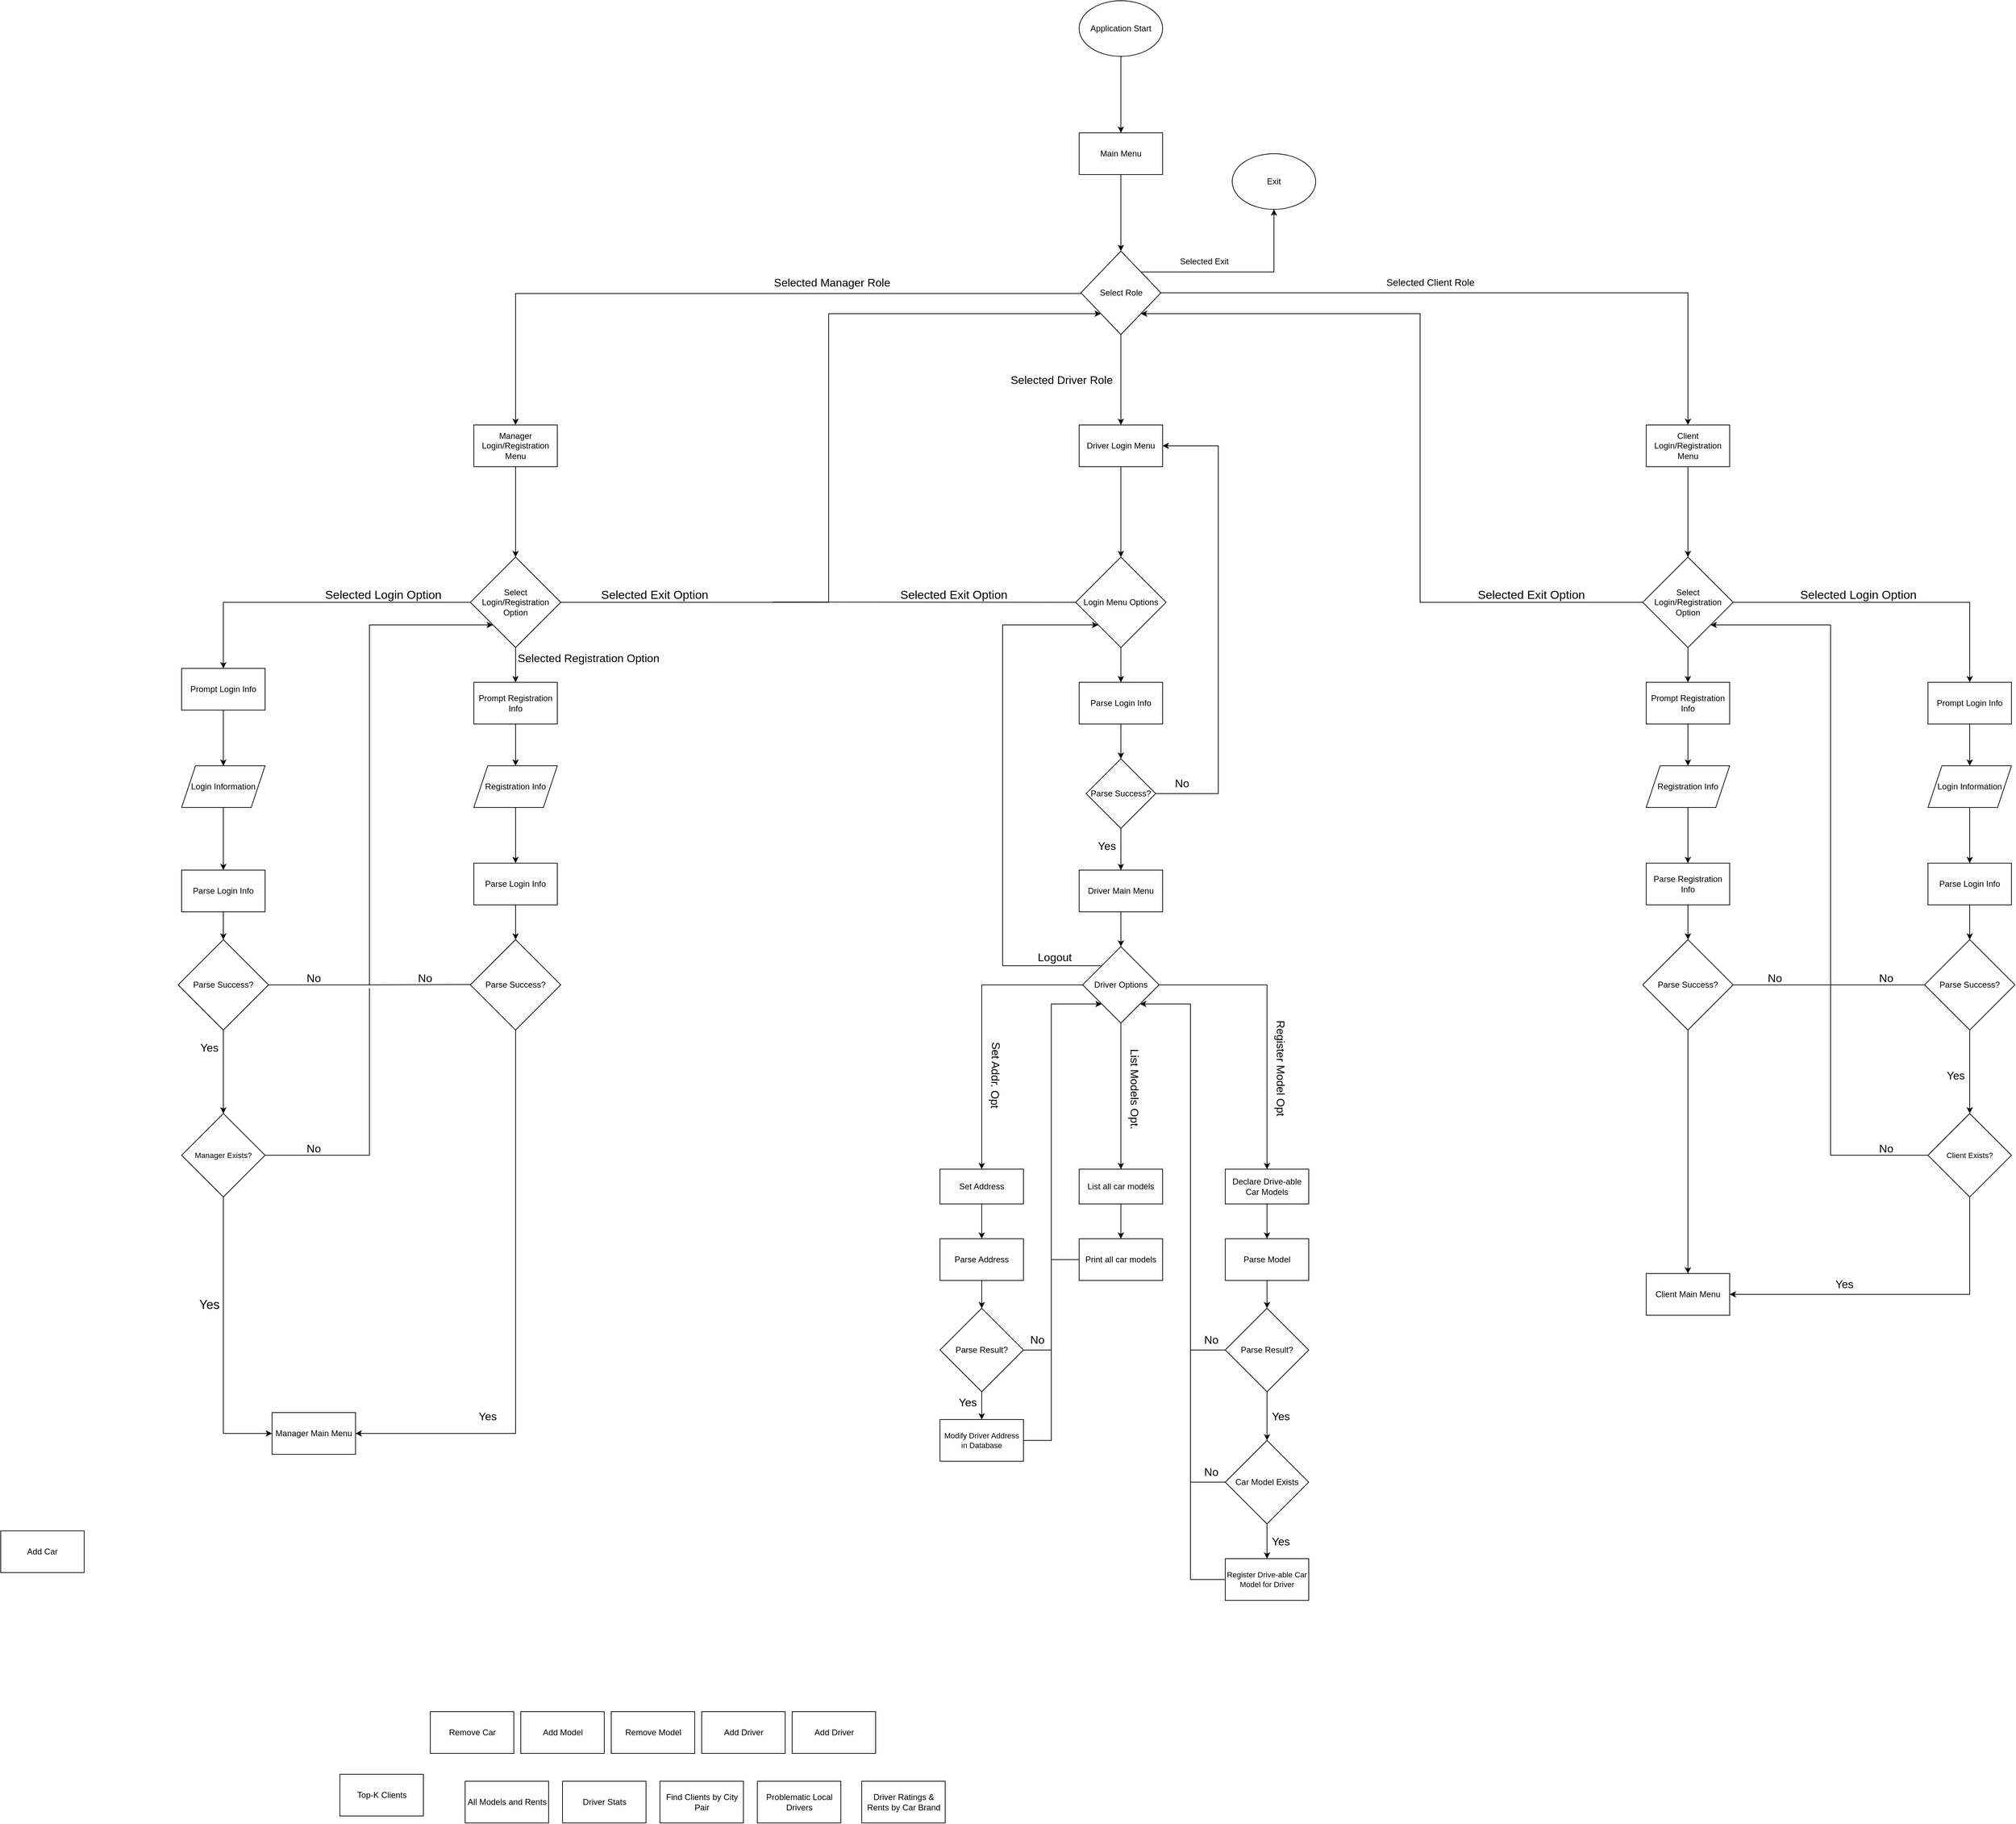 <mxfile version="26.2.14">
  <diagram name="Page-1" id="zWhLEK9Pwo0xhZoRzAsr">
    <mxGraphModel grid="1" page="1" gridSize="10" guides="1" tooltips="1" connect="1" arrows="1" fold="1" pageScale="1" pageWidth="850" pageHeight="1100" math="0" shadow="0">
      <root>
        <mxCell id="0" />
        <mxCell id="1" parent="0" />
        <mxCell id="ALfVOslOlbPku7FaXqLe-3" style="edgeStyle=orthogonalEdgeStyle;rounded=0;orthogonalLoop=1;jettySize=auto;html=1;entryX=0.5;entryY=0;entryDx=0;entryDy=0;" edge="1" parent="1" source="ALfVOslOlbPku7FaXqLe-1" target="ALfVOslOlbPku7FaXqLe-2">
          <mxGeometry relative="1" as="geometry" />
        </mxCell>
        <mxCell id="ALfVOslOlbPku7FaXqLe-1" value="Application Start" style="ellipse;whiteSpace=wrap;html=1;" vertex="1" parent="1">
          <mxGeometry x="360" width="120" height="80" as="geometry" />
        </mxCell>
        <mxCell id="ALfVOslOlbPku7FaXqLe-18" style="edgeStyle=orthogonalEdgeStyle;rounded=0;orthogonalLoop=1;jettySize=auto;html=1;entryX=0.5;entryY=0;entryDx=0;entryDy=0;" edge="1" parent="1" source="ALfVOslOlbPku7FaXqLe-2" target="ALfVOslOlbPku7FaXqLe-4">
          <mxGeometry relative="1" as="geometry" />
        </mxCell>
        <mxCell id="ALfVOslOlbPku7FaXqLe-2" value="Main Menu" style="rounded=0;whiteSpace=wrap;html=1;" vertex="1" parent="1">
          <mxGeometry x="360" y="190" width="120" height="60" as="geometry" />
        </mxCell>
        <mxCell id="ALfVOslOlbPku7FaXqLe-5" style="edgeStyle=orthogonalEdgeStyle;rounded=0;orthogonalLoop=1;jettySize=auto;html=1;entryX=0.5;entryY=0;entryDx=0;entryDy=0;" edge="1" parent="1" target="ALfVOslOlbPku7FaXqLe-13">
          <mxGeometry relative="1" as="geometry">
            <mxPoint x="-360" y="570" as="targetPoint" />
            <mxPoint x="362.5" y="420" as="sourcePoint" />
            <Array as="points">
              <mxPoint x="363" y="421" />
              <mxPoint x="-450" y="421" />
            </Array>
          </mxGeometry>
        </mxCell>
        <mxCell id="ALfVOslOlbPku7FaXqLe-17" style="edgeStyle=orthogonalEdgeStyle;rounded=0;orthogonalLoop=1;jettySize=auto;html=1;entryX=0.5;entryY=0;entryDx=0;entryDy=0;" edge="1" parent="1" source="ALfVOslOlbPku7FaXqLe-4" target="ALfVOslOlbPku7FaXqLe-15">
          <mxGeometry relative="1" as="geometry" />
        </mxCell>
        <mxCell id="ALfVOslOlbPku7FaXqLe-19" style="edgeStyle=orthogonalEdgeStyle;rounded=0;orthogonalLoop=1;jettySize=auto;html=1;entryX=0.5;entryY=0;entryDx=0;entryDy=0;" edge="1" parent="1" source="ALfVOslOlbPku7FaXqLe-4" target="ALfVOslOlbPku7FaXqLe-14">
          <mxGeometry relative="1" as="geometry" />
        </mxCell>
        <mxCell id="ALfVOslOlbPku7FaXqLe-23" style="edgeStyle=orthogonalEdgeStyle;rounded=0;orthogonalLoop=1;jettySize=auto;html=1;exitX=1;exitY=0;exitDx=0;exitDy=0;entryX=0.5;entryY=1;entryDx=0;entryDy=0;" edge="1" parent="1" source="ALfVOslOlbPku7FaXqLe-4" target="ALfVOslOlbPku7FaXqLe-21">
          <mxGeometry relative="1" as="geometry" />
        </mxCell>
        <mxCell id="ALfVOslOlbPku7FaXqLe-4" value="Select Role" style="rhombus;whiteSpace=wrap;html=1;" vertex="1" parent="1">
          <mxGeometry x="362.5" y="360" width="115" height="120" as="geometry" />
        </mxCell>
        <mxCell id="ALfVOslOlbPku7FaXqLe-6" value="Selected Manager Role" style="text;html=1;align=center;verticalAlign=middle;whiteSpace=wrap;rounded=0;fontSize=16;" vertex="1" parent="1">
          <mxGeometry x="-80" y="390" width="170" height="30" as="geometry" />
        </mxCell>
        <mxCell id="ALfVOslOlbPku7FaXqLe-9" value="Selected Driver Role" style="text;html=1;align=center;verticalAlign=middle;whiteSpace=wrap;rounded=0;fontSize=16;" vertex="1" parent="1">
          <mxGeometry x="260" y="530" width="150" height="30" as="geometry" />
        </mxCell>
        <mxCell id="ALfVOslOlbPku7FaXqLe-11" value="Selected Client Role" style="text;html=1;align=center;verticalAlign=middle;whiteSpace=wrap;rounded=0;fontSize=14;" vertex="1" parent="1">
          <mxGeometry x="790" y="390" width="150" height="30" as="geometry" />
        </mxCell>
        <mxCell id="ALfVOslOlbPku7FaXqLe-26" style="edgeStyle=orthogonalEdgeStyle;rounded=0;orthogonalLoop=1;jettySize=auto;html=1;entryX=0.5;entryY=0;entryDx=0;entryDy=0;" edge="1" parent="1" source="ALfVOslOlbPku7FaXqLe-13" target="ALfVOslOlbPku7FaXqLe-25">
          <mxGeometry relative="1" as="geometry" />
        </mxCell>
        <mxCell id="ALfVOslOlbPku7FaXqLe-13" value="Manager Login/Registration Menu" style="rounded=0;whiteSpace=wrap;html=1;" vertex="1" parent="1">
          <mxGeometry x="-510" y="610" width="120" height="60" as="geometry" />
        </mxCell>
        <mxCell id="ALfVOslOlbPku7FaXqLe-91" style="edgeStyle=orthogonalEdgeStyle;rounded=0;orthogonalLoop=1;jettySize=auto;html=1;entryX=0.5;entryY=0;entryDx=0;entryDy=0;" edge="1" parent="1" source="ALfVOslOlbPku7FaXqLe-14" target="ALfVOslOlbPku7FaXqLe-90">
          <mxGeometry relative="1" as="geometry" />
        </mxCell>
        <mxCell id="ALfVOslOlbPku7FaXqLe-14" value="Driver Login Menu" style="rounded=0;whiteSpace=wrap;html=1;" vertex="1" parent="1">
          <mxGeometry x="360" y="610" width="120" height="60" as="geometry" />
        </mxCell>
        <mxCell id="ALfVOslOlbPku7FaXqLe-149" style="edgeStyle=orthogonalEdgeStyle;rounded=0;orthogonalLoop=1;jettySize=auto;html=1;entryX=0.5;entryY=0;entryDx=0;entryDy=0;" edge="1" parent="1" source="ALfVOslOlbPku7FaXqLe-15" target="ALfVOslOlbPku7FaXqLe-115">
          <mxGeometry relative="1" as="geometry" />
        </mxCell>
        <mxCell id="ALfVOslOlbPku7FaXqLe-15" value="Client Login/Registration Menu" style="rounded=0;whiteSpace=wrap;html=1;" vertex="1" parent="1">
          <mxGeometry x="1175" y="610" width="120" height="60" as="geometry" />
        </mxCell>
        <mxCell id="ALfVOslOlbPku7FaXqLe-21" value="Exit" style="ellipse;whiteSpace=wrap;html=1;" vertex="1" parent="1">
          <mxGeometry x="580" y="220" width="120" height="80" as="geometry" />
        </mxCell>
        <mxCell id="ALfVOslOlbPku7FaXqLe-24" value="Selected Exit" style="text;html=1;align=center;verticalAlign=middle;whiteSpace=wrap;rounded=0;" vertex="1" parent="1">
          <mxGeometry x="500" y="360" width="80" height="30" as="geometry" />
        </mxCell>
        <mxCell id="ALfVOslOlbPku7FaXqLe-28" style="edgeStyle=orthogonalEdgeStyle;rounded=0;orthogonalLoop=1;jettySize=auto;html=1;entryX=0.5;entryY=0;entryDx=0;entryDy=0;" edge="1" parent="1" source="ALfVOslOlbPku7FaXqLe-25" target="ALfVOslOlbPku7FaXqLe-27">
          <mxGeometry relative="1" as="geometry" />
        </mxCell>
        <mxCell id="ALfVOslOlbPku7FaXqLe-39" style="edgeStyle=orthogonalEdgeStyle;rounded=0;orthogonalLoop=1;jettySize=auto;html=1;entryX=0.5;entryY=0;entryDx=0;entryDy=0;" edge="1" parent="1" source="ALfVOslOlbPku7FaXqLe-25" target="ALfVOslOlbPku7FaXqLe-38">
          <mxGeometry relative="1" as="geometry" />
        </mxCell>
        <mxCell id="ALfVOslOlbPku7FaXqLe-85" style="edgeStyle=orthogonalEdgeStyle;rounded=0;orthogonalLoop=1;jettySize=auto;html=1;exitX=1;exitY=0;exitDx=0;exitDy=0;entryX=0;entryY=1;entryDx=0;entryDy=0;" edge="1" parent="1" source="ALfVOslOlbPku7FaXqLe-25" target="ALfVOslOlbPku7FaXqLe-4">
          <mxGeometry relative="1" as="geometry">
            <Array as="points">
              <mxPoint x="-417" y="865" />
              <mxPoint y="865" />
              <mxPoint y="450" />
            </Array>
          </mxGeometry>
        </mxCell>
        <mxCell id="ALfVOslOlbPku7FaXqLe-25" value="Select Login/Registration Option" style="rhombus;whiteSpace=wrap;html=1;" vertex="1" parent="1">
          <mxGeometry x="-515" y="800" width="130" height="130" as="geometry" />
        </mxCell>
        <mxCell id="ALfVOslOlbPku7FaXqLe-31" style="edgeStyle=orthogonalEdgeStyle;rounded=0;orthogonalLoop=1;jettySize=auto;html=1;entryX=0.5;entryY=0;entryDx=0;entryDy=0;" edge="1" parent="1" source="ALfVOslOlbPku7FaXqLe-27" target="ALfVOslOlbPku7FaXqLe-30">
          <mxGeometry relative="1" as="geometry" />
        </mxCell>
        <mxCell id="ALfVOslOlbPku7FaXqLe-27" value="Prompt Login Info" style="rounded=0;whiteSpace=wrap;html=1;" vertex="1" parent="1">
          <mxGeometry x="-930" y="960" width="120" height="60" as="geometry" />
        </mxCell>
        <mxCell id="ALfVOslOlbPku7FaXqLe-29" value="Selected Login Option" style="text;html=1;align=center;verticalAlign=middle;whiteSpace=wrap;rounded=0;fontSize=17;" vertex="1" parent="1">
          <mxGeometry x="-730" y="840" width="180" height="30" as="geometry" />
        </mxCell>
        <mxCell id="ALfVOslOlbPku7FaXqLe-35" style="edgeStyle=orthogonalEdgeStyle;rounded=0;orthogonalLoop=1;jettySize=auto;html=1;entryX=0.5;entryY=0;entryDx=0;entryDy=0;" edge="1" parent="1" source="ALfVOslOlbPku7FaXqLe-30">
          <mxGeometry relative="1" as="geometry">
            <mxPoint x="-870" y="1250" as="targetPoint" />
          </mxGeometry>
        </mxCell>
        <mxCell id="ALfVOslOlbPku7FaXqLe-30" value="Login Information" style="shape=parallelogram;perimeter=parallelogramPerimeter;whiteSpace=wrap;html=1;fixedSize=1;" vertex="1" parent="1">
          <mxGeometry x="-930" y="1100" width="120" height="60" as="geometry" />
        </mxCell>
        <mxCell id="ALfVOslOlbPku7FaXqLe-41" style="edgeStyle=orthogonalEdgeStyle;rounded=0;orthogonalLoop=1;jettySize=auto;html=1;entryX=0.5;entryY=0;entryDx=0;entryDy=0;" edge="1" parent="1" source="ALfVOslOlbPku7FaXqLe-38" target="ALfVOslOlbPku7FaXqLe-40">
          <mxGeometry relative="1" as="geometry" />
        </mxCell>
        <mxCell id="ALfVOslOlbPku7FaXqLe-38" value="Prompt Registration Info" style="rounded=0;whiteSpace=wrap;html=1;" vertex="1" parent="1">
          <mxGeometry x="-510" y="980" width="120" height="60" as="geometry" />
        </mxCell>
        <mxCell id="ALfVOslOlbPku7FaXqLe-53" style="edgeStyle=orthogonalEdgeStyle;rounded=0;orthogonalLoop=1;jettySize=auto;html=1;" edge="1" parent="1" source="ALfVOslOlbPku7FaXqLe-40">
          <mxGeometry relative="1" as="geometry">
            <mxPoint x="-450" y="1240" as="targetPoint" />
          </mxGeometry>
        </mxCell>
        <mxCell id="ALfVOslOlbPku7FaXqLe-40" value="Registration Info" style="shape=parallelogram;perimeter=parallelogramPerimeter;whiteSpace=wrap;html=1;fixedSize=1;" vertex="1" parent="1">
          <mxGeometry x="-510" y="1100" width="120" height="60" as="geometry" />
        </mxCell>
        <mxCell id="ALfVOslOlbPku7FaXqLe-49" value="Manager Main Menu" style="rounded=0;whiteSpace=wrap;html=1;" vertex="1" parent="1">
          <mxGeometry x="-800" y="2030" width="120" height="60" as="geometry" />
        </mxCell>
        <mxCell id="ALfVOslOlbPku7FaXqLe-62" style="edgeStyle=orthogonalEdgeStyle;rounded=0;orthogonalLoop=1;jettySize=auto;html=1;entryX=0.5;entryY=0;entryDx=0;entryDy=0;" edge="1" parent="1" source="ALfVOslOlbPku7FaXqLe-60" target="ALfVOslOlbPku7FaXqLe-61">
          <mxGeometry relative="1" as="geometry" />
        </mxCell>
        <mxCell id="ALfVOslOlbPku7FaXqLe-60" value="Parse Login Info" style="rounded=0;whiteSpace=wrap;html=1;" vertex="1" parent="1">
          <mxGeometry x="-930" y="1250" width="120" height="60" as="geometry" />
        </mxCell>
        <mxCell id="ALfVOslOlbPku7FaXqLe-64" style="edgeStyle=orthogonalEdgeStyle;rounded=0;orthogonalLoop=1;jettySize=auto;html=1;entryX=0.5;entryY=0;entryDx=0;entryDy=0;" edge="1" parent="1" source="ALfVOslOlbPku7FaXqLe-61" target="ALfVOslOlbPku7FaXqLe-65">
          <mxGeometry relative="1" as="geometry">
            <mxPoint x="-870" y="1540" as="targetPoint" />
          </mxGeometry>
        </mxCell>
        <mxCell id="ALfVOslOlbPku7FaXqLe-67" style="edgeStyle=orthogonalEdgeStyle;rounded=0;orthogonalLoop=1;jettySize=auto;html=1;entryX=0;entryY=1;entryDx=0;entryDy=0;" edge="1" parent="1" source="ALfVOslOlbPku7FaXqLe-61" target="ALfVOslOlbPku7FaXqLe-25">
          <mxGeometry relative="1" as="geometry">
            <Array as="points">
              <mxPoint x="-660" y="1415" />
              <mxPoint x="-660" y="898" />
            </Array>
          </mxGeometry>
        </mxCell>
        <mxCell id="ALfVOslOlbPku7FaXqLe-61" value="Parse Success?" style="rhombus;whiteSpace=wrap;html=1;fontSize=12;align=center;verticalAlign=middle;labelBorderColor=none;textShadow=0;" vertex="1" parent="1">
          <mxGeometry x="-935" y="1350" width="130" height="130" as="geometry" />
        </mxCell>
        <mxCell id="ALfVOslOlbPku7FaXqLe-73" style="edgeStyle=orthogonalEdgeStyle;rounded=0;orthogonalLoop=1;jettySize=auto;html=1;entryX=0;entryY=0.5;entryDx=0;entryDy=0;" edge="1" parent="1" source="ALfVOslOlbPku7FaXqLe-65" target="ALfVOslOlbPku7FaXqLe-49">
          <mxGeometry relative="1" as="geometry">
            <Array as="points">
              <mxPoint x="-870" y="2060" />
            </Array>
          </mxGeometry>
        </mxCell>
        <mxCell id="ALfVOslOlbPku7FaXqLe-65" value="Manager Exists?" style="rhombus;whiteSpace=wrap;html=1;fontSize=11;" vertex="1" parent="1">
          <mxGeometry x="-930" y="1600" width="120" height="120" as="geometry" />
        </mxCell>
        <mxCell id="ALfVOslOlbPku7FaXqLe-68" value="No" style="text;html=1;align=center;verticalAlign=middle;whiteSpace=wrap;rounded=0;fontSize=16;" vertex="1" parent="1">
          <mxGeometry x="-770" y="1390" width="60" height="30" as="geometry" />
        </mxCell>
        <mxCell id="ALfVOslOlbPku7FaXqLe-69" value="Yes" style="text;html=1;align=center;verticalAlign=middle;whiteSpace=wrap;rounded=0;fontSize=16;" vertex="1" parent="1">
          <mxGeometry x="-920" y="1490" width="60" height="30" as="geometry" />
        </mxCell>
        <mxCell id="ALfVOslOlbPku7FaXqLe-72" value="No" style="text;html=1;align=center;verticalAlign=middle;whiteSpace=wrap;rounded=0;fontSize=16;" vertex="1" parent="1">
          <mxGeometry x="-770" y="1635" width="60" height="30" as="geometry" />
        </mxCell>
        <mxCell id="ALfVOslOlbPku7FaXqLe-74" value="Yes" style="text;html=1;align=center;verticalAlign=middle;whiteSpace=wrap;rounded=0;fontSize=18;" vertex="1" parent="1">
          <mxGeometry x="-920" y="1860" width="60" height="30" as="geometry" />
        </mxCell>
        <mxCell id="ALfVOslOlbPku7FaXqLe-81" style="edgeStyle=orthogonalEdgeStyle;rounded=0;orthogonalLoop=1;jettySize=auto;html=1;entryX=0.5;entryY=0;entryDx=0;entryDy=0;" edge="1" parent="1" source="ALfVOslOlbPku7FaXqLe-75" target="ALfVOslOlbPku7FaXqLe-76">
          <mxGeometry relative="1" as="geometry" />
        </mxCell>
        <mxCell id="ALfVOslOlbPku7FaXqLe-75" value="Parse Login Info" style="rounded=0;whiteSpace=wrap;html=1;" vertex="1" parent="1">
          <mxGeometry x="-510" y="1240" width="120" height="60" as="geometry" />
        </mxCell>
        <mxCell id="ALfVOslOlbPku7FaXqLe-221" style="edgeStyle=orthogonalEdgeStyle;rounded=0;orthogonalLoop=1;jettySize=auto;html=1;entryX=1;entryY=0.5;entryDx=0;entryDy=0;" edge="1" parent="1" source="ALfVOslOlbPku7FaXqLe-76" target="ALfVOslOlbPku7FaXqLe-49">
          <mxGeometry relative="1" as="geometry">
            <Array as="points">
              <mxPoint x="-450" y="2060" />
            </Array>
          </mxGeometry>
        </mxCell>
        <mxCell id="ALfVOslOlbPku7FaXqLe-76" value="Parse Success?" style="rhombus;whiteSpace=wrap;html=1;fontSize=12;align=center;verticalAlign=middle;labelBorderColor=none;textShadow=0;" vertex="1" parent="1">
          <mxGeometry x="-515" y="1350" width="130" height="130" as="geometry" />
        </mxCell>
        <mxCell id="ALfVOslOlbPku7FaXqLe-78" value="No" style="text;html=1;align=center;verticalAlign=middle;whiteSpace=wrap;rounded=0;fontSize=16;" vertex="1" parent="1">
          <mxGeometry x="-610" y="1390" width="60" height="30" as="geometry" />
        </mxCell>
        <mxCell id="ALfVOslOlbPku7FaXqLe-80" value="" style="endArrow=none;html=1;rounded=0;" edge="1" parent="1">
          <mxGeometry width="50" height="50" relative="1" as="geometry">
            <mxPoint x="-660" y="1415" as="sourcePoint" />
            <mxPoint x="-515" y="1414.5" as="targetPoint" />
          </mxGeometry>
        </mxCell>
        <mxCell id="ALfVOslOlbPku7FaXqLe-83" value="Yes" style="text;html=1;align=center;verticalAlign=middle;whiteSpace=wrap;rounded=0;fontSize=16;" vertex="1" parent="1">
          <mxGeometry x="-520" y="2020" width="60" height="30" as="geometry" />
        </mxCell>
        <mxCell id="ALfVOslOlbPku7FaXqLe-84" value="Selected Registration Option" style="text;html=1;align=center;verticalAlign=middle;whiteSpace=wrap;rounded=0;fontSize=16;" vertex="1" parent="1">
          <mxGeometry x="-450" y="930" width="210" height="30" as="geometry" />
        </mxCell>
        <mxCell id="ALfVOslOlbPku7FaXqLe-87" value="Selected Exit Option" style="text;html=1;align=center;verticalAlign=middle;whiteSpace=wrap;rounded=0;fontSize=17;" vertex="1" parent="1">
          <mxGeometry x="-340" y="840" width="180" height="30" as="geometry" />
        </mxCell>
        <mxCell id="ALfVOslOlbPku7FaXqLe-88" value="" style="endArrow=none;html=1;rounded=0;exitX=1;exitY=0.5;exitDx=0;exitDy=0;" edge="1" parent="1" source="ALfVOslOlbPku7FaXqLe-65">
          <mxGeometry width="50" height="50" relative="1" as="geometry">
            <mxPoint x="-760" y="1700" as="sourcePoint" />
            <mxPoint x="-660" y="1420" as="targetPoint" />
            <Array as="points">
              <mxPoint x="-660" y="1660" />
            </Array>
          </mxGeometry>
        </mxCell>
        <mxCell id="ALfVOslOlbPku7FaXqLe-98" style="edgeStyle=orthogonalEdgeStyle;rounded=0;orthogonalLoop=1;jettySize=auto;html=1;entryX=0.5;entryY=0;entryDx=0;entryDy=0;" edge="1" parent="1" source="ALfVOslOlbPku7FaXqLe-89" target="ALfVOslOlbPku7FaXqLe-95">
          <mxGeometry relative="1" as="geometry" />
        </mxCell>
        <mxCell id="ALfVOslOlbPku7FaXqLe-89" value="Parse Login Info" style="rounded=0;whiteSpace=wrap;html=1;" vertex="1" parent="1">
          <mxGeometry x="360" y="980" width="120" height="60" as="geometry" />
        </mxCell>
        <mxCell id="ALfVOslOlbPku7FaXqLe-94" style="edgeStyle=orthogonalEdgeStyle;rounded=0;orthogonalLoop=1;jettySize=auto;html=1;entryX=0.5;entryY=0;entryDx=0;entryDy=0;" edge="1" parent="1" source="ALfVOslOlbPku7FaXqLe-90" target="ALfVOslOlbPku7FaXqLe-89">
          <mxGeometry relative="1" as="geometry" />
        </mxCell>
        <mxCell id="ALfVOslOlbPku7FaXqLe-90" value="Login Menu Options" style="rhombus;whiteSpace=wrap;html=1;" vertex="1" parent="1">
          <mxGeometry x="355" y="800" width="130" height="130" as="geometry" />
        </mxCell>
        <mxCell id="ALfVOslOlbPku7FaXqLe-92" value="" style="endArrow=none;html=1;rounded=0;entryX=0;entryY=0.5;entryDx=0;entryDy=0;" edge="1" parent="1" target="ALfVOslOlbPku7FaXqLe-90">
          <mxGeometry width="50" height="50" relative="1" as="geometry">
            <mxPoint x="-80" y="864.58" as="sourcePoint" />
            <mxPoint x="370" y="864.58" as="targetPoint" />
          </mxGeometry>
        </mxCell>
        <mxCell id="ALfVOslOlbPku7FaXqLe-99" style="edgeStyle=orthogonalEdgeStyle;rounded=0;orthogonalLoop=1;jettySize=auto;html=1;entryX=1;entryY=0.5;entryDx=0;entryDy=0;" edge="1" parent="1" source="ALfVOslOlbPku7FaXqLe-95" target="ALfVOslOlbPku7FaXqLe-14">
          <mxGeometry relative="1" as="geometry">
            <Array as="points">
              <mxPoint x="560" y="1140" />
              <mxPoint x="560" y="640" />
            </Array>
          </mxGeometry>
        </mxCell>
        <mxCell id="ALfVOslOlbPku7FaXqLe-102" style="edgeStyle=orthogonalEdgeStyle;rounded=0;orthogonalLoop=1;jettySize=auto;html=1;entryX=0.5;entryY=0;entryDx=0;entryDy=0;" edge="1" parent="1" source="ALfVOslOlbPku7FaXqLe-95" target="ALfVOslOlbPku7FaXqLe-101">
          <mxGeometry relative="1" as="geometry" />
        </mxCell>
        <mxCell id="ALfVOslOlbPku7FaXqLe-95" value="Parse Success?" style="rhombus;whiteSpace=wrap;html=1;" vertex="1" parent="1">
          <mxGeometry x="370" y="1090" width="100" height="100" as="geometry" />
        </mxCell>
        <mxCell id="ALfVOslOlbPku7FaXqLe-100" value="No" style="text;html=1;align=center;verticalAlign=middle;whiteSpace=wrap;rounded=0;fontSize=16;" vertex="1" parent="1">
          <mxGeometry x="477.5" y="1110" width="60" height="30" as="geometry" />
        </mxCell>
        <mxCell id="ALfVOslOlbPku7FaXqLe-164" style="edgeStyle=orthogonalEdgeStyle;rounded=0;orthogonalLoop=1;jettySize=auto;html=1;entryX=0.5;entryY=0;entryDx=0;entryDy=0;" edge="1" parent="1" source="ALfVOslOlbPku7FaXqLe-101" target="ALfVOslOlbPku7FaXqLe-163">
          <mxGeometry relative="1" as="geometry" />
        </mxCell>
        <mxCell id="ALfVOslOlbPku7FaXqLe-101" value="Driver Main Menu" style="rounded=0;whiteSpace=wrap;html=1;" vertex="1" parent="1">
          <mxGeometry x="360" y="1250" width="120" height="60" as="geometry" />
        </mxCell>
        <mxCell id="ALfVOslOlbPku7FaXqLe-103" value="Yes" style="text;html=1;align=center;verticalAlign=middle;whiteSpace=wrap;rounded=0;fontSize=16;" vertex="1" parent="1">
          <mxGeometry x="370" y="1200" width="60" height="30" as="geometry" />
        </mxCell>
        <mxCell id="ALfVOslOlbPku7FaXqLe-113" style="edgeStyle=orthogonalEdgeStyle;rounded=0;orthogonalLoop=1;jettySize=auto;html=1;entryX=0.5;entryY=0;entryDx=0;entryDy=0;" edge="1" parent="1" source="ALfVOslOlbPku7FaXqLe-115" target="ALfVOslOlbPku7FaXqLe-117">
          <mxGeometry relative="1" as="geometry" />
        </mxCell>
        <mxCell id="ALfVOslOlbPku7FaXqLe-114" style="edgeStyle=orthogonalEdgeStyle;rounded=0;orthogonalLoop=1;jettySize=auto;html=1;entryX=0.5;entryY=0;entryDx=0;entryDy=0;" edge="1" parent="1" source="ALfVOslOlbPku7FaXqLe-115" target="ALfVOslOlbPku7FaXqLe-122">
          <mxGeometry relative="1" as="geometry" />
        </mxCell>
        <mxCell id="ALfVOslOlbPku7FaXqLe-152" style="edgeStyle=orthogonalEdgeStyle;rounded=0;orthogonalLoop=1;jettySize=auto;html=1;entryX=1;entryY=1;entryDx=0;entryDy=0;" edge="1" parent="1" source="ALfVOslOlbPku7FaXqLe-115" target="ALfVOslOlbPku7FaXqLe-4">
          <mxGeometry relative="1" as="geometry">
            <Array as="points">
              <mxPoint x="850" y="865" />
              <mxPoint x="850" y="450" />
            </Array>
          </mxGeometry>
        </mxCell>
        <mxCell id="ALfVOslOlbPku7FaXqLe-115" value="Select Login/Registration Option" style="rhombus;whiteSpace=wrap;html=1;" vertex="1" parent="1">
          <mxGeometry x="1170" y="800" width="130" height="130" as="geometry" />
        </mxCell>
        <mxCell id="ALfVOslOlbPku7FaXqLe-116" style="edgeStyle=orthogonalEdgeStyle;rounded=0;orthogonalLoop=1;jettySize=auto;html=1;entryX=0.5;entryY=0;entryDx=0;entryDy=0;" edge="1" parent="1" source="ALfVOslOlbPku7FaXqLe-117" target="ALfVOslOlbPku7FaXqLe-120">
          <mxGeometry relative="1" as="geometry" />
        </mxCell>
        <mxCell id="ALfVOslOlbPku7FaXqLe-117" value="Prompt Login Info" style="rounded=0;whiteSpace=wrap;html=1;" vertex="1" parent="1">
          <mxGeometry x="1580" y="980" width="120" height="60" as="geometry" />
        </mxCell>
        <mxCell id="ALfVOslOlbPku7FaXqLe-147" style="edgeStyle=orthogonalEdgeStyle;rounded=0;orthogonalLoop=1;jettySize=auto;html=1;entryX=0.5;entryY=0;entryDx=0;entryDy=0;" edge="1" parent="1" source="ALfVOslOlbPku7FaXqLe-120" target="ALfVOslOlbPku7FaXqLe-127">
          <mxGeometry relative="1" as="geometry" />
        </mxCell>
        <mxCell id="ALfVOslOlbPku7FaXqLe-120" value="Login Information" style="shape=parallelogram;perimeter=parallelogramPerimeter;whiteSpace=wrap;html=1;fixedSize=1;" vertex="1" parent="1">
          <mxGeometry x="1580" y="1100" width="120" height="60" as="geometry" />
        </mxCell>
        <mxCell id="ALfVOslOlbPku7FaXqLe-121" style="edgeStyle=orthogonalEdgeStyle;rounded=0;orthogonalLoop=1;jettySize=auto;html=1;entryX=0.5;entryY=0;entryDx=0;entryDy=0;" edge="1" parent="1" source="ALfVOslOlbPku7FaXqLe-122" target="ALfVOslOlbPku7FaXqLe-124">
          <mxGeometry relative="1" as="geometry" />
        </mxCell>
        <mxCell id="ALfVOslOlbPku7FaXqLe-122" value="Prompt Registration Info" style="rounded=0;whiteSpace=wrap;html=1;" vertex="1" parent="1">
          <mxGeometry x="1175" y="980" width="120" height="60" as="geometry" />
        </mxCell>
        <mxCell id="ALfVOslOlbPku7FaXqLe-123" style="edgeStyle=orthogonalEdgeStyle;rounded=0;orthogonalLoop=1;jettySize=auto;html=1;" edge="1" parent="1" source="ALfVOslOlbPku7FaXqLe-124">
          <mxGeometry relative="1" as="geometry">
            <mxPoint x="1235" y="1240" as="targetPoint" />
          </mxGeometry>
        </mxCell>
        <mxCell id="ALfVOslOlbPku7FaXqLe-124" value="Registration Info" style="shape=parallelogram;perimeter=parallelogramPerimeter;whiteSpace=wrap;html=1;fixedSize=1;" vertex="1" parent="1">
          <mxGeometry x="1175" y="1100" width="120" height="60" as="geometry" />
        </mxCell>
        <mxCell id="ALfVOslOlbPku7FaXqLe-125" value="Client Main Menu" style="rounded=0;whiteSpace=wrap;html=1;" vertex="1" parent="1">
          <mxGeometry x="1175" y="1830" width="120" height="60" as="geometry" />
        </mxCell>
        <mxCell id="ALfVOslOlbPku7FaXqLe-126" style="edgeStyle=orthogonalEdgeStyle;rounded=0;orthogonalLoop=1;jettySize=auto;html=1;entryX=0.5;entryY=0;entryDx=0;entryDy=0;" edge="1" parent="1" source="ALfVOslOlbPku7FaXqLe-127" target="ALfVOslOlbPku7FaXqLe-130">
          <mxGeometry relative="1" as="geometry" />
        </mxCell>
        <mxCell id="ALfVOslOlbPku7FaXqLe-127" value="Parse Login Info" style="rounded=0;whiteSpace=wrap;html=1;" vertex="1" parent="1">
          <mxGeometry x="1580" y="1240" width="120" height="60" as="geometry" />
        </mxCell>
        <mxCell id="ALfVOslOlbPku7FaXqLe-128" style="edgeStyle=orthogonalEdgeStyle;rounded=0;orthogonalLoop=1;jettySize=auto;html=1;entryX=0.5;entryY=0;entryDx=0;entryDy=0;" edge="1" parent="1" source="ALfVOslOlbPku7FaXqLe-130" target="ALfVOslOlbPku7FaXqLe-132">
          <mxGeometry relative="1" as="geometry">
            <mxPoint x="1640" y="1540" as="targetPoint" />
          </mxGeometry>
        </mxCell>
        <mxCell id="ALfVOslOlbPku7FaXqLe-150" style="edgeStyle=orthogonalEdgeStyle;rounded=0;orthogonalLoop=1;jettySize=auto;html=1;entryX=1;entryY=1;entryDx=0;entryDy=0;" edge="1" parent="1" source="ALfVOslOlbPku7FaXqLe-130" target="ALfVOslOlbPku7FaXqLe-115">
          <mxGeometry relative="1" as="geometry">
            <Array as="points">
              <mxPoint x="1440" y="1415" />
              <mxPoint x="1440" y="898" />
            </Array>
          </mxGeometry>
        </mxCell>
        <mxCell id="ALfVOslOlbPku7FaXqLe-130" value="Parse Success?" style="rhombus;whiteSpace=wrap;html=1;fontSize=12;align=center;verticalAlign=middle;labelBorderColor=none;textShadow=0;" vertex="1" parent="1">
          <mxGeometry x="1575" y="1350" width="130" height="130" as="geometry" />
        </mxCell>
        <mxCell id="ALfVOslOlbPku7FaXqLe-161" style="edgeStyle=orthogonalEdgeStyle;rounded=0;orthogonalLoop=1;jettySize=auto;html=1;entryX=1;entryY=0.5;entryDx=0;entryDy=0;" edge="1" parent="1" source="ALfVOslOlbPku7FaXqLe-132" target="ALfVOslOlbPku7FaXqLe-125">
          <mxGeometry relative="1" as="geometry">
            <Array as="points">
              <mxPoint x="1640" y="1860" />
            </Array>
          </mxGeometry>
        </mxCell>
        <mxCell id="ALfVOslOlbPku7FaXqLe-132" value="Client Exists?" style="rhombus;whiteSpace=wrap;html=1;fontSize=11;" vertex="1" parent="1">
          <mxGeometry x="1580" y="1600" width="120" height="120" as="geometry" />
        </mxCell>
        <mxCell id="ALfVOslOlbPku7FaXqLe-134" value="Yes" style="text;html=1;align=center;verticalAlign=middle;whiteSpace=wrap;rounded=0;fontSize=16;" vertex="1" parent="1">
          <mxGeometry x="1590" y="1530" width="60" height="30" as="geometry" />
        </mxCell>
        <mxCell id="ALfVOslOlbPku7FaXqLe-137" style="edgeStyle=orthogonalEdgeStyle;rounded=0;orthogonalLoop=1;jettySize=auto;html=1;entryX=0.5;entryY=0;entryDx=0;entryDy=0;" edge="1" parent="1" source="ALfVOslOlbPku7FaXqLe-138" target="ALfVOslOlbPku7FaXqLe-140">
          <mxGeometry relative="1" as="geometry" />
        </mxCell>
        <mxCell id="ALfVOslOlbPku7FaXqLe-138" value="Parse Registration Info" style="rounded=0;whiteSpace=wrap;html=1;" vertex="1" parent="1">
          <mxGeometry x="1175" y="1240" width="120" height="60" as="geometry" />
        </mxCell>
        <mxCell id="ALfVOslOlbPku7FaXqLe-139" style="edgeStyle=orthogonalEdgeStyle;rounded=0;orthogonalLoop=1;jettySize=auto;html=1;entryX=0.5;entryY=0;entryDx=0;entryDy=0;" edge="1" parent="1" source="ALfVOslOlbPku7FaXqLe-140" target="ALfVOslOlbPku7FaXqLe-125">
          <mxGeometry relative="1" as="geometry" />
        </mxCell>
        <mxCell id="ALfVOslOlbPku7FaXqLe-140" value="Parse Success?" style="rhombus;whiteSpace=wrap;html=1;fontSize=12;align=center;verticalAlign=middle;labelBorderColor=none;textShadow=0;" vertex="1" parent="1">
          <mxGeometry x="1170" y="1350" width="130" height="130" as="geometry" />
        </mxCell>
        <mxCell id="ALfVOslOlbPku7FaXqLe-151" value="" style="endArrow=none;html=1;rounded=0;exitX=1;exitY=0.5;exitDx=0;exitDy=0;" edge="1" parent="1" source="ALfVOslOlbPku7FaXqLe-140">
          <mxGeometry width="50" height="50" relative="1" as="geometry">
            <mxPoint x="1330" y="1420" as="sourcePoint" />
            <mxPoint x="1440" y="1415" as="targetPoint" />
          </mxGeometry>
        </mxCell>
        <mxCell id="ALfVOslOlbPku7FaXqLe-154" value="No" style="text;html=1;align=center;verticalAlign=middle;whiteSpace=wrap;rounded=0;fontSize=16;" vertex="1" parent="1">
          <mxGeometry x="1330" y="1390" width="60" height="30" as="geometry" />
        </mxCell>
        <mxCell id="ALfVOslOlbPku7FaXqLe-155" value="No" style="text;html=1;align=center;verticalAlign=middle;whiteSpace=wrap;rounded=0;fontSize=16;" vertex="1" parent="1">
          <mxGeometry x="1490" y="1390" width="60" height="30" as="geometry" />
        </mxCell>
        <mxCell id="ALfVOslOlbPku7FaXqLe-156" value="Selected Login Option" style="text;html=1;align=center;verticalAlign=middle;whiteSpace=wrap;rounded=0;fontSize=17;" vertex="1" parent="1">
          <mxGeometry x="1390" y="840" width="180" height="30" as="geometry" />
        </mxCell>
        <mxCell id="ALfVOslOlbPku7FaXqLe-157" value="Selected Exit Option" style="text;html=1;align=center;verticalAlign=middle;whiteSpace=wrap;rounded=0;fontSize=17;" vertex="1" parent="1">
          <mxGeometry x="90" y="840" width="180" height="30" as="geometry" />
        </mxCell>
        <mxCell id="ALfVOslOlbPku7FaXqLe-158" value="Selected Exit Option" style="text;html=1;align=center;verticalAlign=middle;whiteSpace=wrap;rounded=0;fontSize=17;" vertex="1" parent="1">
          <mxGeometry x="920" y="840" width="180" height="30" as="geometry" />
        </mxCell>
        <mxCell id="ALfVOslOlbPku7FaXqLe-159" value="" style="endArrow=none;html=1;rounded=0;" edge="1" parent="1" source="ALfVOslOlbPku7FaXqLe-132">
          <mxGeometry width="50" height="50" relative="1" as="geometry">
            <mxPoint x="1509.289" y="1710" as="sourcePoint" />
            <mxPoint x="1440" y="1410" as="targetPoint" />
            <Array as="points">
              <mxPoint x="1440" y="1660" />
            </Array>
          </mxGeometry>
        </mxCell>
        <mxCell id="ALfVOslOlbPku7FaXqLe-160" value="No" style="text;html=1;align=center;verticalAlign=middle;whiteSpace=wrap;rounded=0;fontSize=16;" vertex="1" parent="1">
          <mxGeometry x="1490" y="1635" width="60" height="30" as="geometry" />
        </mxCell>
        <mxCell id="ALfVOslOlbPku7FaXqLe-162" value="Yes" style="text;html=1;align=center;verticalAlign=middle;whiteSpace=wrap;rounded=0;fontSize=16;" vertex="1" parent="1">
          <mxGeometry x="1430" y="1830" width="60" height="30" as="geometry" />
        </mxCell>
        <mxCell id="ALfVOslOlbPku7FaXqLe-168" style="edgeStyle=orthogonalEdgeStyle;rounded=0;orthogonalLoop=1;jettySize=auto;html=1;entryX=0.5;entryY=0;entryDx=0;entryDy=0;" edge="1" parent="1" source="ALfVOslOlbPku7FaXqLe-163" target="ALfVOslOlbPku7FaXqLe-165">
          <mxGeometry relative="1" as="geometry" />
        </mxCell>
        <mxCell id="ALfVOslOlbPku7FaXqLe-169" style="edgeStyle=orthogonalEdgeStyle;rounded=0;orthogonalLoop=1;jettySize=auto;html=1;entryX=0.5;entryY=0;entryDx=0;entryDy=0;" edge="1" parent="1" source="ALfVOslOlbPku7FaXqLe-163" target="ALfVOslOlbPku7FaXqLe-166">
          <mxGeometry relative="1" as="geometry" />
        </mxCell>
        <mxCell id="ALfVOslOlbPku7FaXqLe-170" style="edgeStyle=orthogonalEdgeStyle;rounded=0;orthogonalLoop=1;jettySize=auto;html=1;entryX=0.5;entryY=0;entryDx=0;entryDy=0;" edge="1" parent="1" source="ALfVOslOlbPku7FaXqLe-163" target="ALfVOslOlbPku7FaXqLe-167">
          <mxGeometry relative="1" as="geometry" />
        </mxCell>
        <mxCell id="ALfVOslOlbPku7FaXqLe-171" style="edgeStyle=orthogonalEdgeStyle;rounded=0;orthogonalLoop=1;jettySize=auto;html=1;exitX=0;exitY=0;exitDx=0;exitDy=0;entryX=0;entryY=1;entryDx=0;entryDy=0;" edge="1" parent="1" source="ALfVOslOlbPku7FaXqLe-163" target="ALfVOslOlbPku7FaXqLe-90">
          <mxGeometry relative="1" as="geometry">
            <Array as="points">
              <mxPoint x="250" y="1388" />
              <mxPoint x="250" y="898" />
            </Array>
          </mxGeometry>
        </mxCell>
        <mxCell id="ALfVOslOlbPku7FaXqLe-163" value="Driver Options" style="rhombus;whiteSpace=wrap;html=1;" vertex="1" parent="1">
          <mxGeometry x="365" y="1360" width="110" height="110" as="geometry" />
        </mxCell>
        <mxCell id="ALfVOslOlbPku7FaXqLe-180" style="edgeStyle=orthogonalEdgeStyle;rounded=0;orthogonalLoop=1;jettySize=auto;html=1;entryX=0.5;entryY=0;entryDx=0;entryDy=0;" edge="1" parent="1" source="ALfVOslOlbPku7FaXqLe-165" target="ALfVOslOlbPku7FaXqLe-176">
          <mxGeometry relative="1" as="geometry" />
        </mxCell>
        <mxCell id="ALfVOslOlbPku7FaXqLe-165" value="Set Address" style="rounded=0;whiteSpace=wrap;html=1;" vertex="1" parent="1">
          <mxGeometry x="160" y="1680" width="120" height="50" as="geometry" />
        </mxCell>
        <mxCell id="ALfVOslOlbPku7FaXqLe-179" style="edgeStyle=orthogonalEdgeStyle;rounded=0;orthogonalLoop=1;jettySize=auto;html=1;entryX=0.5;entryY=0;entryDx=0;entryDy=0;" edge="1" parent="1" source="ALfVOslOlbPku7FaXqLe-166" target="ALfVOslOlbPku7FaXqLe-178">
          <mxGeometry relative="1" as="geometry" />
        </mxCell>
        <mxCell id="ALfVOslOlbPku7FaXqLe-166" value="List all car models" style="rounded=0;whiteSpace=wrap;html=1;" vertex="1" parent="1">
          <mxGeometry x="360" y="1680" width="120" height="50" as="geometry" />
        </mxCell>
        <mxCell id="ALfVOslOlbPku7FaXqLe-192" style="edgeStyle=orthogonalEdgeStyle;rounded=0;orthogonalLoop=1;jettySize=auto;html=1;entryX=0.5;entryY=0;entryDx=0;entryDy=0;" edge="1" parent="1" source="ALfVOslOlbPku7FaXqLe-167" target="ALfVOslOlbPku7FaXqLe-189">
          <mxGeometry relative="1" as="geometry" />
        </mxCell>
        <mxCell id="ALfVOslOlbPku7FaXqLe-167" value="Declare Drive-able Car Models" style="rounded=0;whiteSpace=wrap;html=1;" vertex="1" parent="1">
          <mxGeometry x="570" y="1680" width="120" height="50" as="geometry" />
        </mxCell>
        <mxCell id="ALfVOslOlbPku7FaXqLe-172" value="Logout" style="text;html=1;align=center;verticalAlign=middle;whiteSpace=wrap;rounded=0;fontSize=16;" vertex="1" parent="1">
          <mxGeometry x="295" y="1360" width="60" height="30" as="geometry" />
        </mxCell>
        <mxCell id="ALfVOslOlbPku7FaXqLe-173" value="Set Addr. Opt" style="text;html=1;align=center;verticalAlign=middle;whiteSpace=wrap;rounded=0;fontSize=16;rotation=91;" vertex="1" parent="1">
          <mxGeometry x="170" y="1530" width="140" height="30" as="geometry" />
        </mxCell>
        <mxCell id="ALfVOslOlbPku7FaXqLe-174" value="List Models Opt." style="text;html=1;align=center;verticalAlign=middle;whiteSpace=wrap;rounded=0;fontSize=16;rotation=90;" vertex="1" parent="1">
          <mxGeometry x="370" y="1550" width="140" height="30" as="geometry" />
        </mxCell>
        <mxCell id="ALfVOslOlbPku7FaXqLe-175" value="Register Model Opt" style="text;html=1;align=center;verticalAlign=middle;whiteSpace=wrap;rounded=0;fontSize=16;rotation=90;" vertex="1" parent="1">
          <mxGeometry x="580" y="1520" width="140" height="30" as="geometry" />
        </mxCell>
        <mxCell id="ALfVOslOlbPku7FaXqLe-181" style="edgeStyle=orthogonalEdgeStyle;rounded=0;orthogonalLoop=1;jettySize=auto;html=1;entryX=0.5;entryY=0;entryDx=0;entryDy=0;" edge="1" parent="1" source="ALfVOslOlbPku7FaXqLe-176" target="ALfVOslOlbPku7FaXqLe-177">
          <mxGeometry relative="1" as="geometry" />
        </mxCell>
        <mxCell id="ALfVOslOlbPku7FaXqLe-176" value="Parse Address" style="rounded=0;whiteSpace=wrap;html=1;" vertex="1" parent="1">
          <mxGeometry x="160" y="1780" width="120" height="60" as="geometry" />
        </mxCell>
        <mxCell id="ALfVOslOlbPku7FaXqLe-186" style="edgeStyle=orthogonalEdgeStyle;rounded=0;orthogonalLoop=1;jettySize=auto;html=1;entryX=0.5;entryY=0;entryDx=0;entryDy=0;" edge="1" parent="1" source="ALfVOslOlbPku7FaXqLe-177" target="ALfVOslOlbPku7FaXqLe-185">
          <mxGeometry relative="1" as="geometry" />
        </mxCell>
        <mxCell id="ALfVOslOlbPku7FaXqLe-177" value="Parse Result?" style="rhombus;whiteSpace=wrap;html=1;" vertex="1" parent="1">
          <mxGeometry x="160" y="1880" width="120" height="120" as="geometry" />
        </mxCell>
        <mxCell id="ALfVOslOlbPku7FaXqLe-182" style="edgeStyle=orthogonalEdgeStyle;rounded=0;orthogonalLoop=1;jettySize=auto;html=1;entryX=0;entryY=1;entryDx=0;entryDy=0;" edge="1" parent="1" source="ALfVOslOlbPku7FaXqLe-178" target="ALfVOslOlbPku7FaXqLe-163">
          <mxGeometry relative="1" as="geometry">
            <Array as="points">
              <mxPoint x="320" y="1810" />
              <mxPoint x="320" y="1443" />
            </Array>
          </mxGeometry>
        </mxCell>
        <mxCell id="ALfVOslOlbPku7FaXqLe-178" value="Print all car models" style="rounded=0;whiteSpace=wrap;html=1;" vertex="1" parent="1">
          <mxGeometry x="360" y="1780" width="120" height="60" as="geometry" />
        </mxCell>
        <mxCell id="ALfVOslOlbPku7FaXqLe-183" value="" style="endArrow=none;html=1;rounded=0;" edge="1" parent="1">
          <mxGeometry width="50" height="50" relative="1" as="geometry">
            <mxPoint x="280" y="1940" as="sourcePoint" />
            <mxPoint x="320" y="1810" as="targetPoint" />
            <Array as="points">
              <mxPoint x="320" y="1940" />
            </Array>
          </mxGeometry>
        </mxCell>
        <mxCell id="ALfVOslOlbPku7FaXqLe-184" value="No" style="text;html=1;align=center;verticalAlign=middle;whiteSpace=wrap;rounded=0;fontSize=16;" vertex="1" parent="1">
          <mxGeometry x="270" y="1910" width="60" height="30" as="geometry" />
        </mxCell>
        <mxCell id="ALfVOslOlbPku7FaXqLe-185" value="Modify Driver Address in Database" style="rounded=0;whiteSpace=wrap;html=1;fontSize=11;" vertex="1" parent="1">
          <mxGeometry x="160" y="2040" width="120" height="60" as="geometry" />
        </mxCell>
        <mxCell id="ALfVOslOlbPku7FaXqLe-187" value="Yes" style="text;html=1;align=center;verticalAlign=middle;whiteSpace=wrap;rounded=0;fontSize=16;" vertex="1" parent="1">
          <mxGeometry x="170" y="2000" width="60" height="30" as="geometry" />
        </mxCell>
        <mxCell id="ALfVOslOlbPku7FaXqLe-188" value="" style="endArrow=none;html=1;rounded=0;exitX=1;exitY=0.5;exitDx=0;exitDy=0;" edge="1" parent="1" source="ALfVOslOlbPku7FaXqLe-185">
          <mxGeometry width="50" height="50" relative="1" as="geometry">
            <mxPoint x="360" y="2080" as="sourcePoint" />
            <mxPoint x="320" y="1890" as="targetPoint" />
            <Array as="points">
              <mxPoint x="320" y="2070" />
            </Array>
          </mxGeometry>
        </mxCell>
        <mxCell id="ALfVOslOlbPku7FaXqLe-193" style="edgeStyle=orthogonalEdgeStyle;rounded=0;orthogonalLoop=1;jettySize=auto;html=1;entryX=0.5;entryY=0;entryDx=0;entryDy=0;" edge="1" parent="1" source="ALfVOslOlbPku7FaXqLe-189" target="ALfVOslOlbPku7FaXqLe-191">
          <mxGeometry relative="1" as="geometry" />
        </mxCell>
        <mxCell id="ALfVOslOlbPku7FaXqLe-189" value="Parse Model" style="rounded=0;whiteSpace=wrap;html=1;" vertex="1" parent="1">
          <mxGeometry x="570" y="1780" width="120" height="60" as="geometry" />
        </mxCell>
        <mxCell id="ALfVOslOlbPku7FaXqLe-194" style="edgeStyle=orthogonalEdgeStyle;rounded=0;orthogonalLoop=1;jettySize=auto;html=1;entryX=1;entryY=1;entryDx=0;entryDy=0;" edge="1" parent="1" source="ALfVOslOlbPku7FaXqLe-191" target="ALfVOslOlbPku7FaXqLe-163">
          <mxGeometry relative="1" as="geometry">
            <Array as="points">
              <mxPoint x="520" y="1940" />
              <mxPoint x="520" y="1443" />
            </Array>
          </mxGeometry>
        </mxCell>
        <mxCell id="ALfVOslOlbPku7FaXqLe-197" style="edgeStyle=orthogonalEdgeStyle;rounded=0;orthogonalLoop=1;jettySize=auto;html=1;entryX=0.5;entryY=0;entryDx=0;entryDy=0;" edge="1" parent="1" source="ALfVOslOlbPku7FaXqLe-191">
          <mxGeometry relative="1" as="geometry">
            <mxPoint x="630" y="2070" as="targetPoint" />
          </mxGeometry>
        </mxCell>
        <mxCell id="ALfVOslOlbPku7FaXqLe-191" value="Parse Result?" style="rhombus;whiteSpace=wrap;html=1;" vertex="1" parent="1">
          <mxGeometry x="570" y="1880" width="120" height="120" as="geometry" />
        </mxCell>
        <mxCell id="ALfVOslOlbPku7FaXqLe-195" value="No" style="text;html=1;align=center;verticalAlign=middle;whiteSpace=wrap;rounded=0;fontSize=16;" vertex="1" parent="1">
          <mxGeometry x="520" y="1910" width="60" height="30" as="geometry" />
        </mxCell>
        <mxCell id="ALfVOslOlbPku7FaXqLe-198" value="Yes" style="text;html=1;align=center;verticalAlign=middle;whiteSpace=wrap;rounded=0;fontSize=16;" vertex="1" parent="1">
          <mxGeometry x="620" y="2020" width="60" height="30" as="geometry" />
        </mxCell>
        <mxCell id="ALfVOslOlbPku7FaXqLe-204" style="edgeStyle=orthogonalEdgeStyle;rounded=0;orthogonalLoop=1;jettySize=auto;html=1;entryX=0.5;entryY=0;entryDx=0;entryDy=0;" edge="1" parent="1" source="ALfVOslOlbPku7FaXqLe-200" target="ALfVOslOlbPku7FaXqLe-203">
          <mxGeometry relative="1" as="geometry" />
        </mxCell>
        <mxCell id="ALfVOslOlbPku7FaXqLe-200" value="Car Model Exists" style="rhombus;whiteSpace=wrap;html=1;" vertex="1" parent="1">
          <mxGeometry x="570" y="2070" width="120" height="120" as="geometry" />
        </mxCell>
        <mxCell id="ALfVOslOlbPku7FaXqLe-201" value="" style="endArrow=none;html=1;rounded=0;exitX=0;exitY=1;exitDx=0;exitDy=0;" edge="1" parent="1" source="ALfVOslOlbPku7FaXqLe-195">
          <mxGeometry width="50" height="50" relative="1" as="geometry">
            <mxPoint x="520" y="2180" as="sourcePoint" />
            <mxPoint x="570" y="2130" as="targetPoint" />
            <Array as="points">
              <mxPoint x="520" y="2130" />
            </Array>
          </mxGeometry>
        </mxCell>
        <mxCell id="ALfVOslOlbPku7FaXqLe-202" value="No" style="text;html=1;align=center;verticalAlign=middle;whiteSpace=wrap;rounded=0;fontSize=16;" vertex="1" parent="1">
          <mxGeometry x="520" y="2100" width="60" height="30" as="geometry" />
        </mxCell>
        <mxCell id="ALfVOslOlbPku7FaXqLe-203" value="Register Drive-able Car Model for Driver" style="rounded=0;whiteSpace=wrap;html=1;fontSize=11;" vertex="1" parent="1">
          <mxGeometry x="570" y="2240" width="120" height="60" as="geometry" />
        </mxCell>
        <mxCell id="ALfVOslOlbPku7FaXqLe-205" value="Yes" style="text;html=1;align=center;verticalAlign=middle;whiteSpace=wrap;rounded=0;fontSize=16;" vertex="1" parent="1">
          <mxGeometry x="620" y="2200" width="60" height="30" as="geometry" />
        </mxCell>
        <mxCell id="ALfVOslOlbPku7FaXqLe-208" value="" style="endArrow=none;html=1;rounded=0;entryX=0;entryY=0.5;entryDx=0;entryDy=0;exitX=0;exitY=1;exitDx=0;exitDy=0;" edge="1" parent="1" source="ALfVOslOlbPku7FaXqLe-202" target="ALfVOslOlbPku7FaXqLe-203">
          <mxGeometry width="50" height="50" relative="1" as="geometry">
            <mxPoint x="490" y="2320" as="sourcePoint" />
            <mxPoint x="540" y="2270" as="targetPoint" />
            <Array as="points">
              <mxPoint x="520" y="2270" />
            </Array>
          </mxGeometry>
        </mxCell>
        <mxCell id="ALfVOslOlbPku7FaXqLe-209" value="Add Car" style="rounded=0;whiteSpace=wrap;html=1;" vertex="1" parent="1">
          <mxGeometry x="-1190" y="2200" width="120" height="60" as="geometry" />
        </mxCell>
        <mxCell id="ALfVOslOlbPku7FaXqLe-210" value="Remove Car" style="rounded=0;whiteSpace=wrap;html=1;" vertex="1" parent="1">
          <mxGeometry x="-572.5" y="2460" width="120" height="60" as="geometry" />
        </mxCell>
        <mxCell id="ALfVOslOlbPku7FaXqLe-211" value="Add Model" style="rounded=0;whiteSpace=wrap;html=1;" vertex="1" parent="1">
          <mxGeometry x="-442.5" y="2460" width="120" height="60" as="geometry" />
        </mxCell>
        <mxCell id="ALfVOslOlbPku7FaXqLe-212" value="Remove Model" style="rounded=0;whiteSpace=wrap;html=1;" vertex="1" parent="1">
          <mxGeometry x="-312.5" y="2460" width="120" height="60" as="geometry" />
        </mxCell>
        <mxCell id="ALfVOslOlbPku7FaXqLe-213" value="Add Driver" style="rounded=0;whiteSpace=wrap;html=1;" vertex="1" parent="1">
          <mxGeometry x="-182.5" y="2460" width="120" height="60" as="geometry" />
        </mxCell>
        <mxCell id="ALfVOslOlbPku7FaXqLe-214" value="Add Driver" style="rounded=0;whiteSpace=wrap;html=1;" vertex="1" parent="1">
          <mxGeometry x="-52.5" y="2460" width="120" height="60" as="geometry" />
        </mxCell>
        <mxCell id="ALfVOslOlbPku7FaXqLe-215" value="&lt;div&gt;Top-K Clients&lt;/div&gt;" style="rounded=0;whiteSpace=wrap;html=1;" vertex="1" parent="1">
          <mxGeometry x="-702.5" y="2550" width="120" height="60" as="geometry" />
        </mxCell>
        <mxCell id="ALfVOslOlbPku7FaXqLe-216" value="All Models and Rents" style="rounded=0;whiteSpace=wrap;html=1;" vertex="1" parent="1">
          <mxGeometry x="-522.5" y="2560" width="120" height="60" as="geometry" />
        </mxCell>
        <mxCell id="ALfVOslOlbPku7FaXqLe-217" value="Driver Stats" style="rounded=0;whiteSpace=wrap;html=1;" vertex="1" parent="1">
          <mxGeometry x="-382.5" y="2560" width="120" height="60" as="geometry" />
        </mxCell>
        <mxCell id="ALfVOslOlbPku7FaXqLe-218" value="Find Clients by City Pair" style="rounded=0;whiteSpace=wrap;html=1;" vertex="1" parent="1">
          <mxGeometry x="-242.5" y="2560" width="120" height="60" as="geometry" />
        </mxCell>
        <mxCell id="ALfVOslOlbPku7FaXqLe-219" value="Problematic Local Drivers" style="rounded=0;whiteSpace=wrap;html=1;" vertex="1" parent="1">
          <mxGeometry x="-102.5" y="2560" width="120" height="60" as="geometry" />
        </mxCell>
        <mxCell id="ALfVOslOlbPku7FaXqLe-220" value="Driver Ratings &amp;amp; Rents by Car Brand" style="rounded=0;whiteSpace=wrap;html=1;" vertex="1" parent="1">
          <mxGeometry x="47.5" y="2560" width="120" height="60" as="geometry" />
        </mxCell>
      </root>
    </mxGraphModel>
  </diagram>
</mxfile>
